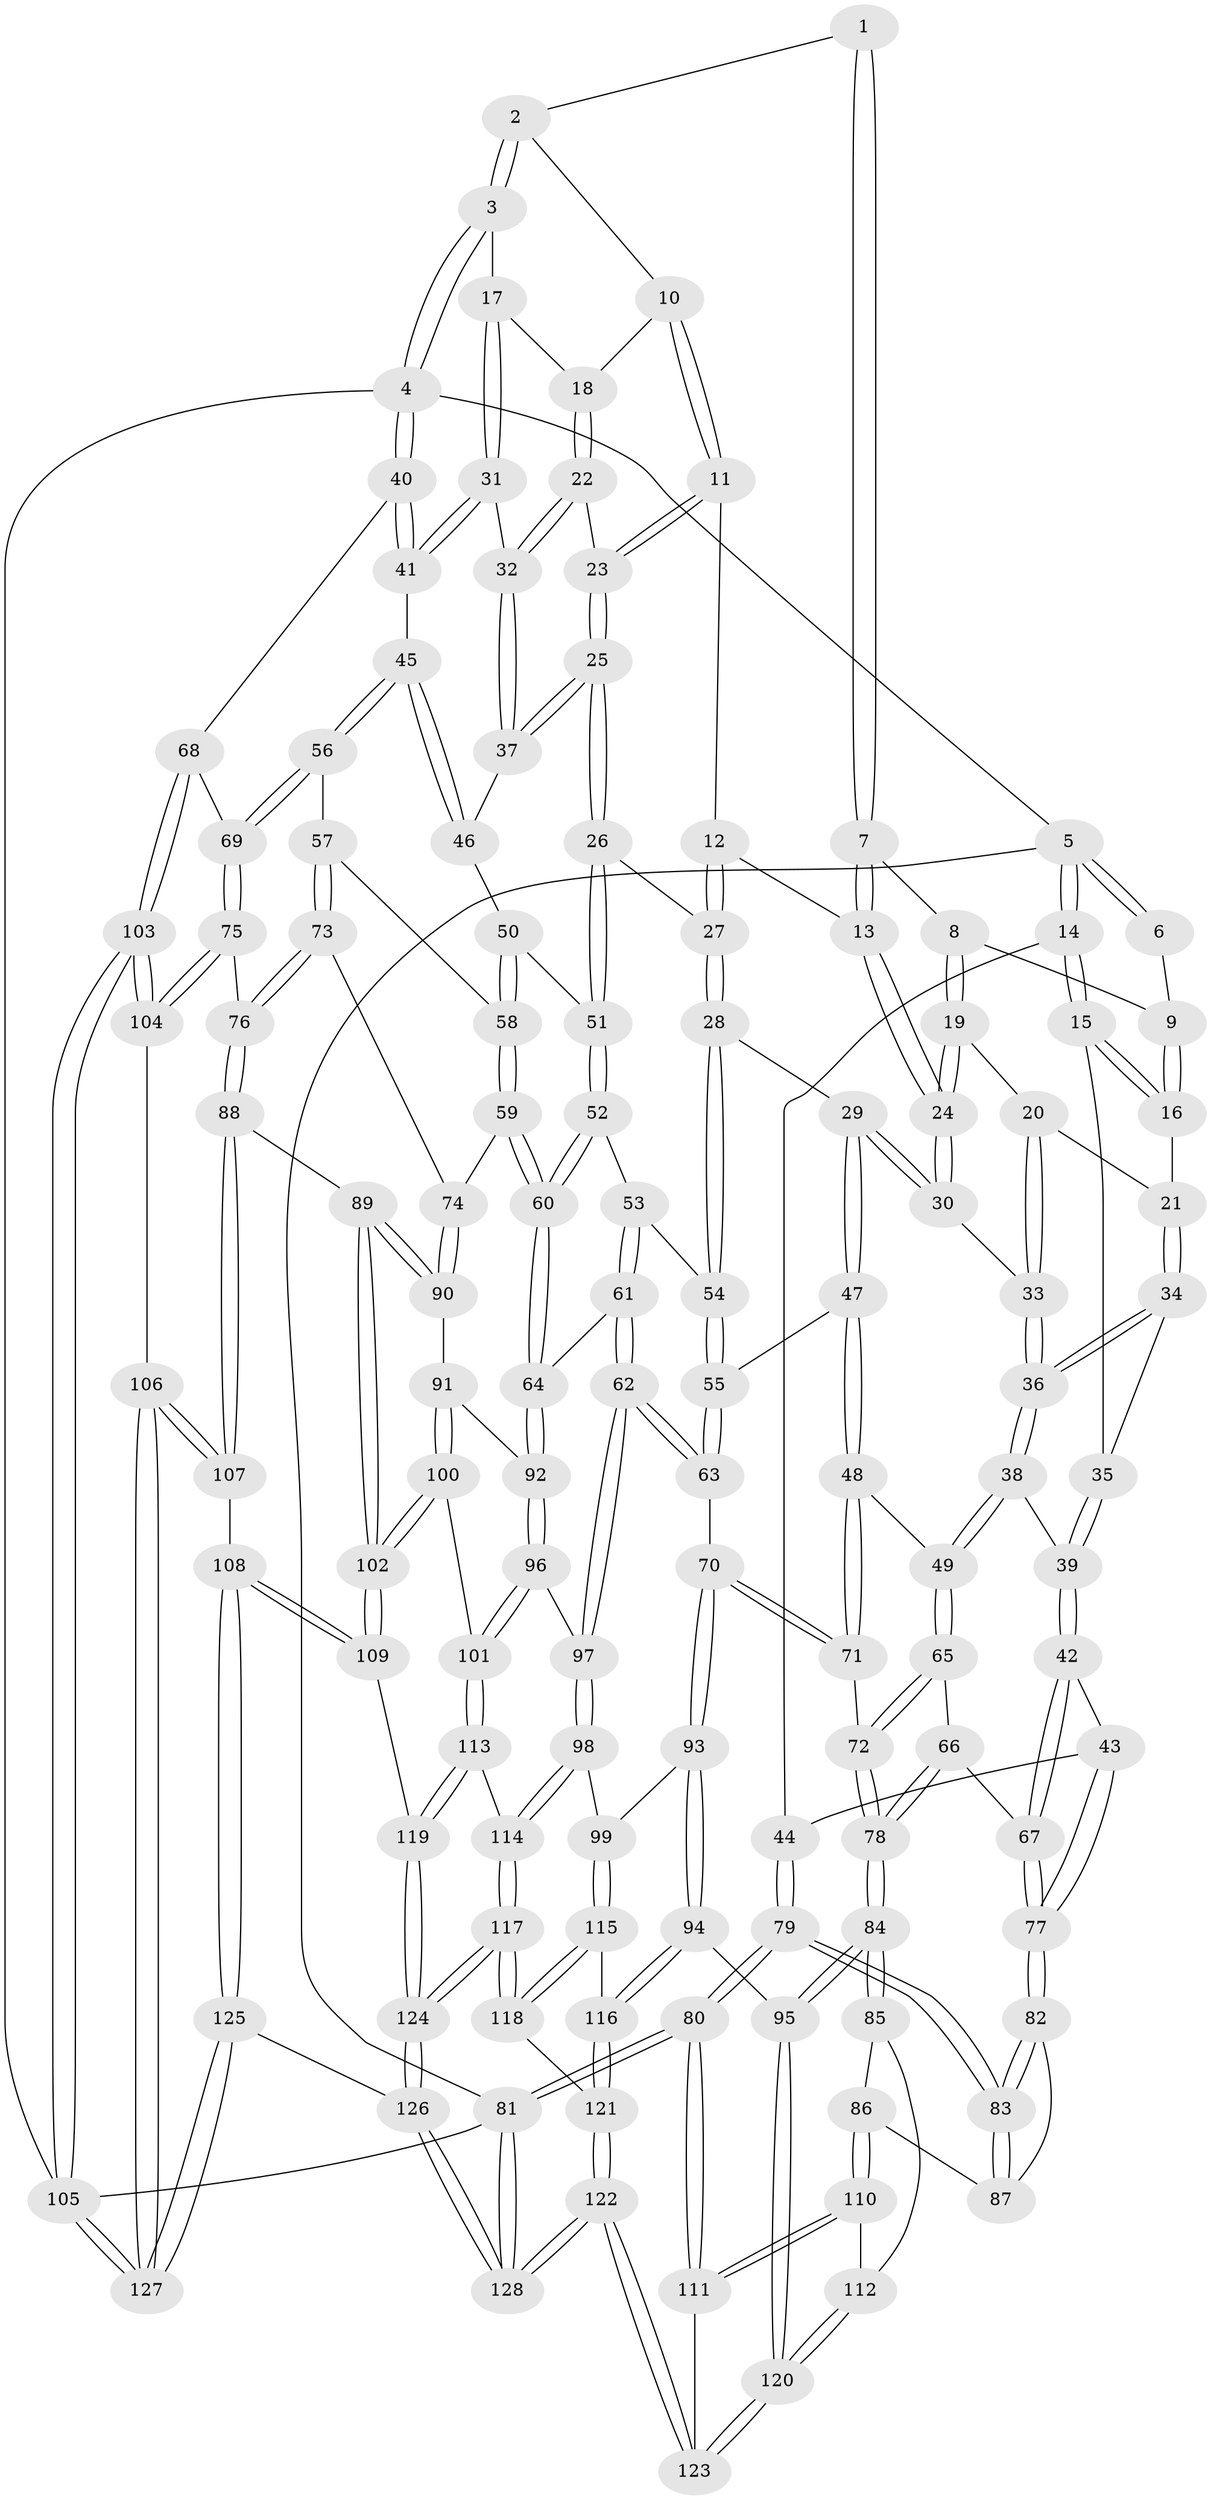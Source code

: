 // coarse degree distribution, {3: 0.06578947368421052, 5: 0.32894736842105265, 6: 0.09210526315789473, 4: 0.5131578947368421}
// Generated by graph-tools (version 1.1) at 2025/52/02/27/25 19:52:43]
// undirected, 128 vertices, 317 edges
graph export_dot {
graph [start="1"]
  node [color=gray90,style=filled];
  1 [pos="+0.45246315664037506+0"];
  2 [pos="+0.6520732211427187+0"];
  3 [pos="+1+0"];
  4 [pos="+1+0"];
  5 [pos="+0+0"];
  6 [pos="+0.21261219445899138+0"];
  7 [pos="+0.41172518855558404+0.06276516351612946"];
  8 [pos="+0.35812983852695657+0.07649049194618052"];
  9 [pos="+0.20370158306497588+0.03520352883356967"];
  10 [pos="+0.6409385753907082+0.017660667808114115"];
  11 [pos="+0.5844056752545758+0.11071079863299946"];
  12 [pos="+0.45110204682543403+0.11209043649681538"];
  13 [pos="+0.4312268071091905+0.10118424772050272"];
  14 [pos="+0+0.114357898270953"];
  15 [pos="+0+0.12739201283456314"];
  16 [pos="+0.16783629800448102+0.11050862372435442"];
  17 [pos="+1+0"];
  18 [pos="+0.7141635012018785+0.11487189646952066"];
  19 [pos="+0.28366737790424246+0.15401703349997334"];
  20 [pos="+0.2579997289290599+0.1643948269507849"];
  21 [pos="+0.19689643571638357+0.15109882250361292"];
  22 [pos="+0.7305175503777561+0.1609463244255436"];
  23 [pos="+0.6006166738863913+0.18232635254320606"];
  24 [pos="+0.38376929269205134+0.19500971173923032"];
  25 [pos="+0.567139637576051+0.29876085584613554"];
  26 [pos="+0.563447370372615+0.30148419987856345"];
  27 [pos="+0.5420763813045367+0.3014555948767837"];
  28 [pos="+0.4567274780126761+0.3321209652402018"];
  29 [pos="+0.4038900570256036+0.32537509144933513"];
  30 [pos="+0.3733623593780538+0.29927393105201633"];
  31 [pos="+0.8468852562932073+0.20464412490867948"];
  32 [pos="+0.8046168037783064+0.2283462428146581"];
  33 [pos="+0.33520652878219526+0.29346393507114915"];
  34 [pos="+0.1904946571829886+0.1983465516173654"];
  35 [pos="+0.1193151496850724+0.24367869701433792"];
  36 [pos="+0.21426315075601535+0.32453355837885284"];
  37 [pos="+0.7756705677806419+0.2840237279457476"];
  38 [pos="+0.1387328885666494+0.41065362563543123"];
  39 [pos="+0.11529046905212231+0.4102543795141144"];
  40 [pos="+1+0.25321895731130434"];
  41 [pos="+0.9715151983238497+0.2931828570543006"];
  42 [pos="+0.08864843880263343+0.4141414270405512"];
  43 [pos="+0+0.3919112380212919"];
  44 [pos="+0+0.37933356519848715"];
  45 [pos="+0.903356873407452+0.44938911156365313"];
  46 [pos="+0.7823854489317397+0.31359844996741937"];
  47 [pos="+0.3083436540106627+0.4993887688963359"];
  48 [pos="+0.29754247896898034+0.503812849268342"];
  49 [pos="+0.24716195152756112+0.5019298872366001"];
  50 [pos="+0.7203415816841484+0.4231842421586269"];
  51 [pos="+0.608413787663684+0.41406706412114985"];
  52 [pos="+0.597466864760064+0.4720844123277677"];
  53 [pos="+0.4792878315004858+0.486890757032438"];
  54 [pos="+0.47584412841436957+0.48365547209947485"];
  55 [pos="+0.35059394931503957+0.5102146744478501"];
  56 [pos="+0.919335584758719+0.5045450569483204"];
  57 [pos="+0.906440910769036+0.511597223587786"];
  58 [pos="+0.7578716380699017+0.5417149483618058"];
  59 [pos="+0.6895413068137594+0.6008821277675435"];
  60 [pos="+0.6572870785369695+0.6104386840853768"];
  61 [pos="+0.5024018614932442+0.6501640213715497"];
  62 [pos="+0.4956013262565867+0.6542330987287378"];
  63 [pos="+0.49229957694005866+0.6542845872523761"];
  64 [pos="+0.6348886543668885+0.6343316548070945"];
  65 [pos="+0.21394436272980435+0.5878937593009997"];
  66 [pos="+0.16387143532042384+0.6285922815108752"];
  67 [pos="+0.10704105118894891+0.6375455778860025"];
  68 [pos="+1+0.5337735069358878"];
  69 [pos="+0.9824200073319863+0.5239974028237877"];
  70 [pos="+0.4050207065551982+0.6826611367088332"];
  71 [pos="+0.35061794089382076+0.6701917362715792"];
  72 [pos="+0.28791052287854485+0.6979641396888988"];
  73 [pos="+0.8639381893515248+0.6497104195340564"];
  74 [pos="+0.7686931350706647+0.6641811552467762"];
  75 [pos="+0.9300616972753264+0.7272162726930873"];
  76 [pos="+0.8786141259212698+0.7221417931386261"];
  77 [pos="+0.09819086769400037+0.6444755977709432"];
  78 [pos="+0.2350658518290713+0.772064447588364"];
  79 [pos="+0+0.713988357328214"];
  80 [pos="+0+0.8011674379445965"];
  81 [pos="+0+1"];
  82 [pos="+0.09640597190928822+0.6471918032490465"];
  83 [pos="+0+0.7003447811630588"];
  84 [pos="+0.2341798826349181+0.7748946614258334"];
  85 [pos="+0.1616171460658449+0.7666359512274785"];
  86 [pos="+0.11000316384898394+0.7387521352109817"];
  87 [pos="+0.1055372353481471+0.7190379432060025"];
  88 [pos="+0.8520372943794354+0.7377187623386348"];
  89 [pos="+0.8248290353390398+0.7342011657752302"];
  90 [pos="+0.802644723204017+0.7202206313951888"];
  91 [pos="+0.7420299994551222+0.7549258524524789"];
  92 [pos="+0.640748634002996+0.6602497275242883"];
  93 [pos="+0.38799919256500753+0.7640983092570803"];
  94 [pos="+0.2644478574912284+0.8189423016884088"];
  95 [pos="+0.24707715227649424+0.8052895946562033"];
  96 [pos="+0.639310551733444+0.762355505901545"];
  97 [pos="+0.5026792775792074+0.7851429370981237"];
  98 [pos="+0.5012150773169951+0.8022142801743063"];
  99 [pos="+0.41598646856326654+0.8200510362945744"];
  100 [pos="+0.7425718970576364+0.7634407040461925"];
  101 [pos="+0.6440149813606413+0.8019344810328645"];
  102 [pos="+0.7624529952750106+0.8210460096141502"];
  103 [pos="+1+1"];
  104 [pos="+1+1"];
  105 [pos="+1+1"];
  106 [pos="+0.8683506530816283+0.8924042390630271"];
  107 [pos="+0.857891753901649+0.8883721137786676"];
  108 [pos="+0.8295490856941402+0.888870563477397"];
  109 [pos="+0.7588401566581291+0.8616346509421887"];
  110 [pos="+0+0.822875539840315"];
  111 [pos="+0+0.8302611272559608"];
  112 [pos="+0.10470994032835856+0.843339152087094"];
  113 [pos="+0.6441750608105573+0.8274245759859535"];
  114 [pos="+0.5306826532381771+0.8496079008650363"];
  115 [pos="+0.40128027226028257+0.8464287171860051"];
  116 [pos="+0.26675326506702896+0.8222850579892423"];
  117 [pos="+0.48924134158561067+0.9950430859031987"];
  118 [pos="+0.41470338062928913+0.9378182721714882"];
  119 [pos="+0.6887678549120215+0.8763278957155766"];
  120 [pos="+0.15104094350055502+0.9021652854531503"];
  121 [pos="+0.29702787044104945+0.9302541338835905"];
  122 [pos="+0.16483593317730738+1"];
  123 [pos="+0.13085758638882702+0.9894850164931682"];
  124 [pos="+0.5751776634007997+1"];
  125 [pos="+0.6288974493140118+1"];
  126 [pos="+0.5772778531177454+1"];
  127 [pos="+0.6958906489947312+1"];
  128 [pos="+0.14171937678258395+1"];
  1 -- 2;
  1 -- 7;
  1 -- 7;
  2 -- 3;
  2 -- 3;
  2 -- 10;
  3 -- 4;
  3 -- 4;
  3 -- 17;
  4 -- 5;
  4 -- 40;
  4 -- 40;
  4 -- 105;
  5 -- 6;
  5 -- 6;
  5 -- 14;
  5 -- 14;
  5 -- 81;
  6 -- 9;
  7 -- 8;
  7 -- 13;
  7 -- 13;
  8 -- 9;
  8 -- 19;
  8 -- 19;
  9 -- 16;
  9 -- 16;
  10 -- 11;
  10 -- 11;
  10 -- 18;
  11 -- 12;
  11 -- 23;
  11 -- 23;
  12 -- 13;
  12 -- 27;
  12 -- 27;
  13 -- 24;
  13 -- 24;
  14 -- 15;
  14 -- 15;
  14 -- 44;
  15 -- 16;
  15 -- 16;
  15 -- 35;
  16 -- 21;
  17 -- 18;
  17 -- 31;
  17 -- 31;
  18 -- 22;
  18 -- 22;
  19 -- 20;
  19 -- 24;
  19 -- 24;
  20 -- 21;
  20 -- 33;
  20 -- 33;
  21 -- 34;
  21 -- 34;
  22 -- 23;
  22 -- 32;
  22 -- 32;
  23 -- 25;
  23 -- 25;
  24 -- 30;
  24 -- 30;
  25 -- 26;
  25 -- 26;
  25 -- 37;
  25 -- 37;
  26 -- 27;
  26 -- 51;
  26 -- 51;
  27 -- 28;
  27 -- 28;
  28 -- 29;
  28 -- 54;
  28 -- 54;
  29 -- 30;
  29 -- 30;
  29 -- 47;
  29 -- 47;
  30 -- 33;
  31 -- 32;
  31 -- 41;
  31 -- 41;
  32 -- 37;
  32 -- 37;
  33 -- 36;
  33 -- 36;
  34 -- 35;
  34 -- 36;
  34 -- 36;
  35 -- 39;
  35 -- 39;
  36 -- 38;
  36 -- 38;
  37 -- 46;
  38 -- 39;
  38 -- 49;
  38 -- 49;
  39 -- 42;
  39 -- 42;
  40 -- 41;
  40 -- 41;
  40 -- 68;
  41 -- 45;
  42 -- 43;
  42 -- 67;
  42 -- 67;
  43 -- 44;
  43 -- 77;
  43 -- 77;
  44 -- 79;
  44 -- 79;
  45 -- 46;
  45 -- 46;
  45 -- 56;
  45 -- 56;
  46 -- 50;
  47 -- 48;
  47 -- 48;
  47 -- 55;
  48 -- 49;
  48 -- 71;
  48 -- 71;
  49 -- 65;
  49 -- 65;
  50 -- 51;
  50 -- 58;
  50 -- 58;
  51 -- 52;
  51 -- 52;
  52 -- 53;
  52 -- 60;
  52 -- 60;
  53 -- 54;
  53 -- 61;
  53 -- 61;
  54 -- 55;
  54 -- 55;
  55 -- 63;
  55 -- 63;
  56 -- 57;
  56 -- 69;
  56 -- 69;
  57 -- 58;
  57 -- 73;
  57 -- 73;
  58 -- 59;
  58 -- 59;
  59 -- 60;
  59 -- 60;
  59 -- 74;
  60 -- 64;
  60 -- 64;
  61 -- 62;
  61 -- 62;
  61 -- 64;
  62 -- 63;
  62 -- 63;
  62 -- 97;
  62 -- 97;
  63 -- 70;
  64 -- 92;
  64 -- 92;
  65 -- 66;
  65 -- 72;
  65 -- 72;
  66 -- 67;
  66 -- 78;
  66 -- 78;
  67 -- 77;
  67 -- 77;
  68 -- 69;
  68 -- 103;
  68 -- 103;
  69 -- 75;
  69 -- 75;
  70 -- 71;
  70 -- 71;
  70 -- 93;
  70 -- 93;
  71 -- 72;
  72 -- 78;
  72 -- 78;
  73 -- 74;
  73 -- 76;
  73 -- 76;
  74 -- 90;
  74 -- 90;
  75 -- 76;
  75 -- 104;
  75 -- 104;
  76 -- 88;
  76 -- 88;
  77 -- 82;
  77 -- 82;
  78 -- 84;
  78 -- 84;
  79 -- 80;
  79 -- 80;
  79 -- 83;
  79 -- 83;
  80 -- 81;
  80 -- 81;
  80 -- 111;
  80 -- 111;
  81 -- 128;
  81 -- 128;
  81 -- 105;
  82 -- 83;
  82 -- 83;
  82 -- 87;
  83 -- 87;
  83 -- 87;
  84 -- 85;
  84 -- 85;
  84 -- 95;
  84 -- 95;
  85 -- 86;
  85 -- 112;
  86 -- 87;
  86 -- 110;
  86 -- 110;
  88 -- 89;
  88 -- 107;
  88 -- 107;
  89 -- 90;
  89 -- 90;
  89 -- 102;
  89 -- 102;
  90 -- 91;
  91 -- 92;
  91 -- 100;
  91 -- 100;
  92 -- 96;
  92 -- 96;
  93 -- 94;
  93 -- 94;
  93 -- 99;
  94 -- 95;
  94 -- 116;
  94 -- 116;
  95 -- 120;
  95 -- 120;
  96 -- 97;
  96 -- 101;
  96 -- 101;
  97 -- 98;
  97 -- 98;
  98 -- 99;
  98 -- 114;
  98 -- 114;
  99 -- 115;
  99 -- 115;
  100 -- 101;
  100 -- 102;
  100 -- 102;
  101 -- 113;
  101 -- 113;
  102 -- 109;
  102 -- 109;
  103 -- 104;
  103 -- 104;
  103 -- 105;
  103 -- 105;
  104 -- 106;
  105 -- 127;
  105 -- 127;
  106 -- 107;
  106 -- 107;
  106 -- 127;
  106 -- 127;
  107 -- 108;
  108 -- 109;
  108 -- 109;
  108 -- 125;
  108 -- 125;
  109 -- 119;
  110 -- 111;
  110 -- 111;
  110 -- 112;
  111 -- 123;
  112 -- 120;
  112 -- 120;
  113 -- 114;
  113 -- 119;
  113 -- 119;
  114 -- 117;
  114 -- 117;
  115 -- 116;
  115 -- 118;
  115 -- 118;
  116 -- 121;
  116 -- 121;
  117 -- 118;
  117 -- 118;
  117 -- 124;
  117 -- 124;
  118 -- 121;
  119 -- 124;
  119 -- 124;
  120 -- 123;
  120 -- 123;
  121 -- 122;
  121 -- 122;
  122 -- 123;
  122 -- 123;
  122 -- 128;
  122 -- 128;
  124 -- 126;
  124 -- 126;
  125 -- 126;
  125 -- 127;
  125 -- 127;
  126 -- 128;
  126 -- 128;
}
